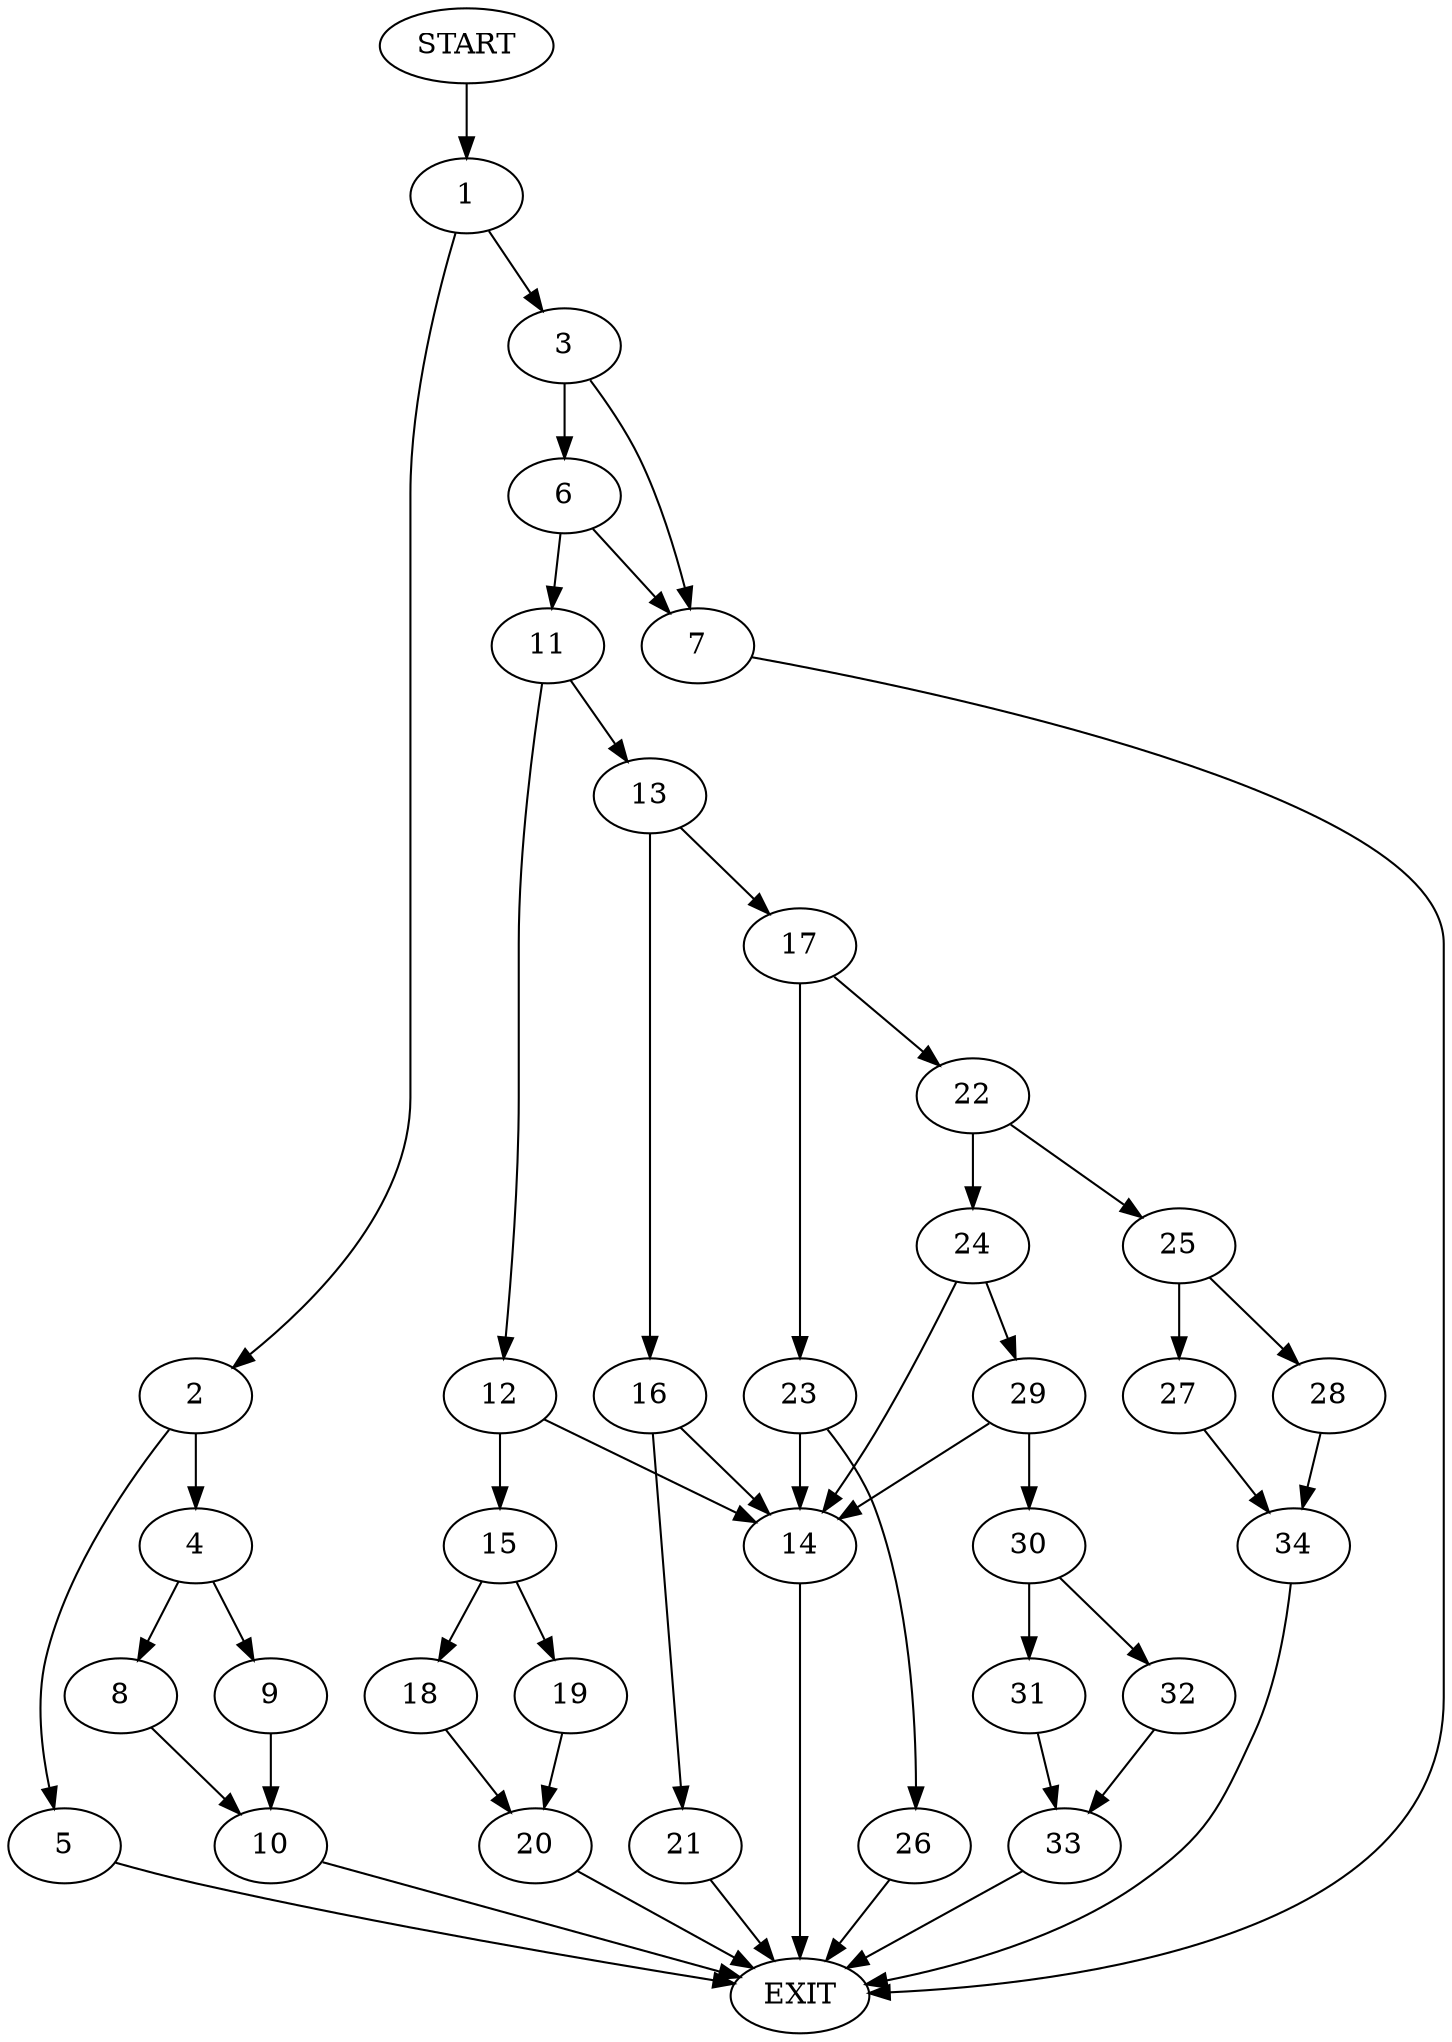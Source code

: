 digraph {
0 [label="START"]
35 [label="EXIT"]
0 -> 1
1 -> 2
1 -> 3
2 -> 4
2 -> 5
3 -> 6
3 -> 7
5 -> 35
4 -> 8
4 -> 9
9 -> 10
8 -> 10
10 -> 35
7 -> 35
6 -> 11
6 -> 7
11 -> 12
11 -> 13
12 -> 14
12 -> 15
13 -> 16
13 -> 17
15 -> 18
15 -> 19
14 -> 35
18 -> 20
19 -> 20
20 -> 35
16 -> 14
16 -> 21
17 -> 22
17 -> 23
21 -> 35
22 -> 24
22 -> 25
23 -> 26
23 -> 14
26 -> 35
25 -> 27
25 -> 28
24 -> 14
24 -> 29
29 -> 14
29 -> 30
30 -> 31
30 -> 32
31 -> 33
32 -> 33
33 -> 35
27 -> 34
28 -> 34
34 -> 35
}
